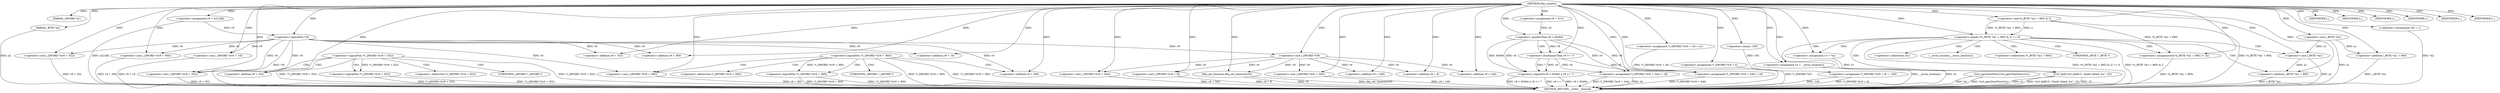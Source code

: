digraph tftp_connect {  
"1000107" [label = "(METHOD,tftp_connect)" ]
"1000257" [label = "(METHOD_RETURN,__int64 __fastcall)" ]
"1000108" [label = "(PARAM,_QWORD *a1)" ]
"1000109" [label = "(PARAM,_BYTE *a2)" ]
"1000117" [label = "(<operator>.assignment,v8 = 512)" ]
"1000120" [label = "(<operator>.assignment,v9 = a1[148])" ]
"1000126" [label = "(<operator>.logicalNot,!v9)" ]
"1000128" [label = "(IDENTIFIER,L,)" ]
"1000131" [label = "(<operator>.logicalOr,v8 > 65464 || v8 <= 7)" ]
"1000132" [label = "(<operator>.greaterThan,v8 > 65464)" ]
"1000135" [label = "(<operator>.lessEqualsThan,v8 <= 7)" ]
"1000138" [label = "(IDENTIFIER,L,)" ]
"1000140" [label = "(<operator>.logicalNot,!*(_QWORD *)(v9 + 352))" ]
"1000142" [label = "(<operator>.cast,(_QWORD *)(v9 + 352))" ]
"1000144" [label = "(<operator>.addition,v9 + 352)" ]
"1000149" [label = "(<operator>.logicalNot,!*(_QWORD *)(v9 + 352))" ]
"1000151" [label = "(<operator>.cast,(_QWORD *)(v9 + 352))" ]
"1000153" [label = "(<operator>.addition,v9 + 352)" ]
"1000156" [label = "(IDENTIFIER,L,)" ]
"1000158" [label = "(<operator>.logicalNot,!*(_QWORD *)(v9 + 360))" ]
"1000160" [label = "(<operator>.cast,(_QWORD *)(v9 + 360))" ]
"1000162" [label = "(<operator>.addition,v9 + 360)" ]
"1000167" [label = "(<operator>.logicalNot,!*(_QWORD *)(v9 + 360))" ]
"1000169" [label = "(<operator>.cast,(_QWORD *)(v9 + 360))" ]
"1000171" [label = "(<operator>.addition,v9 + 360)" ]
"1000174" [label = "(IDENTIFIER,L,)" ]
"1000175" [label = "(<operator>.assignment,*(_QWORD *)(v9 + 16) = a1)" ]
"1000177" [label = "(<operator>.cast,(_QWORD *)(v9 + 16))" ]
"1000179" [label = "(<operator>.addition,v9 + 16)" ]
"1000183" [label = "(<operator>.assignment,*(_DWORD *)v9 = 0)" ]
"1000185" [label = "(<operator>.cast,(_DWORD *)v9)" ]
"1000189" [label = "(<operator>.assignment,*(_DWORD *)(v9 + 8) = -100)" ]
"1000191" [label = "(<operator>.cast,(_DWORD *)(v9 + 8))" ]
"1000193" [label = "(<operator>.addition,v9 + 8)" ]
"1000196" [label = "(<operator>.minus,-100)" ]
"1000198" [label = "(<operator>.assignment,*(_DWORD *)(v9 + 340) = v8)" ]
"1000200" [label = "(<operator>.cast,(_DWORD *)(v9 + 340))" ]
"1000202" [label = "(<operator>.addition,v9 + 340)" ]
"1000206" [label = "(<operator>.assignment,*(_DWORD *)(v9 + 344) = v8)" ]
"1000208" [label = "(<operator>.cast,(_DWORD *)(v9 + 344))" ]
"1000210" [label = "(<operator>.addition,v9 + 344)" ]
"1000214" [label = "(tftp_set_timeouts,tftp_set_timeouts(v9))" ]
"1000217" [label = "(<operator>.equals,(*((_BYTE *)a1 + 895) & 2) == 0)" ]
"1000218" [label = "(<operator>.and,*((_BYTE *)a1 + 895) & 2)" ]
"1000220" [label = "(<operator>.addition,(_BYTE *)a1 + 895)" ]
"1000221" [label = "(<operator>.cast,(_BYTE *)a1)" ]
"1000229" [label = "(<operator>.assignment,v3 = *a1)" ]
"1000233" [label = "(<operator>.assignment,v4 = __errno_location())" ]
"1000236" [label = "(Curl_failf,Curl_failf(v3, \"bind() failed; %s\", v5))" ]
"1000240" [label = "(IDENTIFIER,L,)" ]
"1000241" [label = "(<operators>.assignmentOr,*((_BYTE *)a1 + 895) |= 2u)" ]
"1000243" [label = "(<operator>.addition,(_BYTE *)a1 + 895)" ]
"1000244" [label = "(<operator>.cast,(_BYTE *)a1)" ]
"1000249" [label = "(Curl_pgrsStartNow,Curl_pgrsStartNow(*a1))" ]
"1000252" [label = "(<operator>.assignment,*a2 = 1)" ]
"1000256" [label = "(IDENTIFIER,L,)" ]
"1000150" [label = "(<operator>.indirection,*(_QWORD *)(v9 + 352))" ]
"1000152" [label = "(UNKNOWN,_QWORD *,_QWORD *)" ]
"1000168" [label = "(<operator>.indirection,*(_QWORD *)(v9 + 360))" ]
"1000170" [label = "(UNKNOWN,_QWORD *,_QWORD *)" ]
"1000231" [label = "(<operator>.indirection,*a1)" ]
"1000235" [label = "(__errno_location,__errno_location())" ]
"1000242" [label = "(<operator>.indirection,*((_BYTE *)a1 + 895))" ]
"1000245" [label = "(UNKNOWN,_BYTE *,_BYTE *)" ]
  "1000167" -> "1000257"  [ label = "DDG: !*(_QWORD *)(v9 + 360)"] 
  "1000214" -> "1000257"  [ label = "DDG: tftp_set_timeouts(v9)"] 
  "1000140" -> "1000257"  [ label = "DDG: !*(_QWORD *)(v9 + 352)"] 
  "1000208" -> "1000257"  [ label = "DDG: v9 + 344"] 
  "1000142" -> "1000257"  [ label = "DDG: v9 + 352"] 
  "1000217" -> "1000257"  [ label = "DDG: *((_BYTE *)a1 + 895) & 2"] 
  "1000198" -> "1000257"  [ label = "DDG: *(_DWORD *)(v9 + 340)"] 
  "1000109" -> "1000257"  [ label = "DDG: a2"] 
  "1000221" -> "1000257"  [ label = "DDG: a1"] 
  "1000236" -> "1000257"  [ label = "DDG: v5"] 
  "1000243" -> "1000257"  [ label = "DDG: (_BYTE *)a1"] 
  "1000120" -> "1000257"  [ label = "DDG: a1[148]"] 
  "1000183" -> "1000257"  [ label = "DDG: *(_DWORD *)v9"] 
  "1000206" -> "1000257"  [ label = "DDG: v8"] 
  "1000244" -> "1000257"  [ label = "DDG: a1"] 
  "1000217" -> "1000257"  [ label = "DDG: (*((_BYTE *)a1 + 895) & 2) == 0"] 
  "1000220" -> "1000257"  [ label = "DDG: (_BYTE *)a1"] 
  "1000233" -> "1000257"  [ label = "DDG: v4"] 
  "1000151" -> "1000257"  [ label = "DDG: v9 + 352"] 
  "1000249" -> "1000257"  [ label = "DDG: *a1"] 
  "1000149" -> "1000257"  [ label = "DDG: *(_QWORD *)(v9 + 352)"] 
  "1000149" -> "1000257"  [ label = "DDG: !*(_QWORD *)(v9 + 352)"] 
  "1000252" -> "1000257"  [ label = "DDG: *a2"] 
  "1000236" -> "1000257"  [ label = "DDG: Curl_failf(v3, \"bind() failed; %s\", v5)"] 
  "1000158" -> "1000257"  [ label = "DDG: !*(_QWORD *)(v9 + 360)"] 
  "1000189" -> "1000257"  [ label = "DDG: *(_DWORD *)(v9 + 8)"] 
  "1000214" -> "1000257"  [ label = "DDG: v9"] 
  "1000236" -> "1000257"  [ label = "DDG: v3"] 
  "1000158" -> "1000257"  [ label = "DDG: *(_QWORD *)(v9 + 360)"] 
  "1000206" -> "1000257"  [ label = "DDG: *(_DWORD *)(v9 + 344)"] 
  "1000191" -> "1000257"  [ label = "DDG: v9 + 8"] 
  "1000131" -> "1000257"  [ label = "DDG: v8 > 65464 || v8 <= 7"] 
  "1000249" -> "1000257"  [ label = "DDG: Curl_pgrsStartNow(*a1)"] 
  "1000169" -> "1000257"  [ label = "DDG: v9 + 360"] 
  "1000131" -> "1000257"  [ label = "DDG: v8 <= 7"] 
  "1000140" -> "1000257"  [ label = "DDG: *(_QWORD *)(v9 + 352)"] 
  "1000126" -> "1000257"  [ label = "DDG: !v9"] 
  "1000241" -> "1000257"  [ label = "DDG: *((_BYTE *)a1 + 895)"] 
  "1000175" -> "1000257"  [ label = "DDG: *(_QWORD *)(v9 + 16)"] 
  "1000177" -> "1000257"  [ label = "DDG: v9 + 16"] 
  "1000189" -> "1000257"  [ label = "DDG: -100"] 
  "1000200" -> "1000257"  [ label = "DDG: v9 + 340"] 
  "1000167" -> "1000257"  [ label = "DDG: *(_QWORD *)(v9 + 360)"] 
  "1000233" -> "1000257"  [ label = "DDG: __errno_location()"] 
  "1000218" -> "1000257"  [ label = "DDG: *((_BYTE *)a1 + 895)"] 
  "1000160" -> "1000257"  [ label = "DDG: v9 + 360"] 
  "1000131" -> "1000257"  [ label = "DDG: v8 > 65464"] 
  "1000107" -> "1000108"  [ label = "DDG: "] 
  "1000107" -> "1000109"  [ label = "DDG: "] 
  "1000107" -> "1000117"  [ label = "DDG: "] 
  "1000107" -> "1000120"  [ label = "DDG: "] 
  "1000120" -> "1000126"  [ label = "DDG: v9"] 
  "1000107" -> "1000126"  [ label = "DDG: "] 
  "1000107" -> "1000128"  [ label = "DDG: "] 
  "1000132" -> "1000131"  [ label = "DDG: v8"] 
  "1000132" -> "1000131"  [ label = "DDG: 65464"] 
  "1000117" -> "1000132"  [ label = "DDG: v8"] 
  "1000107" -> "1000132"  [ label = "DDG: "] 
  "1000135" -> "1000131"  [ label = "DDG: v8"] 
  "1000135" -> "1000131"  [ label = "DDG: 7"] 
  "1000132" -> "1000135"  [ label = "DDG: v8"] 
  "1000107" -> "1000135"  [ label = "DDG: "] 
  "1000107" -> "1000138"  [ label = "DDG: "] 
  "1000126" -> "1000142"  [ label = "DDG: v9"] 
  "1000107" -> "1000142"  [ label = "DDG: "] 
  "1000126" -> "1000144"  [ label = "DDG: v9"] 
  "1000107" -> "1000144"  [ label = "DDG: "] 
  "1000140" -> "1000149"  [ label = "DDG: *(_QWORD *)(v9 + 352)"] 
  "1000107" -> "1000151"  [ label = "DDG: "] 
  "1000126" -> "1000151"  [ label = "DDG: v9"] 
  "1000107" -> "1000153"  [ label = "DDG: "] 
  "1000126" -> "1000153"  [ label = "DDG: v9"] 
  "1000107" -> "1000156"  [ label = "DDG: "] 
  "1000107" -> "1000160"  [ label = "DDG: "] 
  "1000126" -> "1000160"  [ label = "DDG: v9"] 
  "1000107" -> "1000162"  [ label = "DDG: "] 
  "1000126" -> "1000162"  [ label = "DDG: v9"] 
  "1000158" -> "1000167"  [ label = "DDG: *(_QWORD *)(v9 + 360)"] 
  "1000107" -> "1000169"  [ label = "DDG: "] 
  "1000126" -> "1000169"  [ label = "DDG: v9"] 
  "1000107" -> "1000171"  [ label = "DDG: "] 
  "1000126" -> "1000171"  [ label = "DDG: v9"] 
  "1000107" -> "1000174"  [ label = "DDG: "] 
  "1000107" -> "1000175"  [ label = "DDG: "] 
  "1000107" -> "1000177"  [ label = "DDG: "] 
  "1000126" -> "1000177"  [ label = "DDG: v9"] 
  "1000107" -> "1000179"  [ label = "DDG: "] 
  "1000126" -> "1000179"  [ label = "DDG: v9"] 
  "1000107" -> "1000183"  [ label = "DDG: "] 
  "1000107" -> "1000185"  [ label = "DDG: "] 
  "1000126" -> "1000185"  [ label = "DDG: v9"] 
  "1000196" -> "1000189"  [ label = "DDG: 100"] 
  "1000185" -> "1000191"  [ label = "DDG: v9"] 
  "1000107" -> "1000191"  [ label = "DDG: "] 
  "1000185" -> "1000193"  [ label = "DDG: v9"] 
  "1000107" -> "1000193"  [ label = "DDG: "] 
  "1000107" -> "1000196"  [ label = "DDG: "] 
  "1000135" -> "1000198"  [ label = "DDG: v8"] 
  "1000132" -> "1000198"  [ label = "DDG: v8"] 
  "1000107" -> "1000198"  [ label = "DDG: "] 
  "1000107" -> "1000200"  [ label = "DDG: "] 
  "1000185" -> "1000200"  [ label = "DDG: v9"] 
  "1000107" -> "1000202"  [ label = "DDG: "] 
  "1000185" -> "1000202"  [ label = "DDG: v9"] 
  "1000107" -> "1000206"  [ label = "DDG: "] 
  "1000135" -> "1000206"  [ label = "DDG: v8"] 
  "1000132" -> "1000206"  [ label = "DDG: v8"] 
  "1000107" -> "1000208"  [ label = "DDG: "] 
  "1000185" -> "1000208"  [ label = "DDG: v9"] 
  "1000107" -> "1000210"  [ label = "DDG: "] 
  "1000185" -> "1000210"  [ label = "DDG: v9"] 
  "1000107" -> "1000214"  [ label = "DDG: "] 
  "1000185" -> "1000214"  [ label = "DDG: v9"] 
  "1000218" -> "1000217"  [ label = "DDG: *((_BYTE *)a1 + 895)"] 
  "1000218" -> "1000217"  [ label = "DDG: 2"] 
  "1000221" -> "1000220"  [ label = "DDG: a1"] 
  "1000107" -> "1000221"  [ label = "DDG: "] 
  "1000107" -> "1000220"  [ label = "DDG: "] 
  "1000107" -> "1000218"  [ label = "DDG: "] 
  "1000107" -> "1000217"  [ label = "DDG: "] 
  "1000107" -> "1000229"  [ label = "DDG: "] 
  "1000107" -> "1000233"  [ label = "DDG: "] 
  "1000229" -> "1000236"  [ label = "DDG: v3"] 
  "1000107" -> "1000236"  [ label = "DDG: "] 
  "1000107" -> "1000240"  [ label = "DDG: "] 
  "1000107" -> "1000241"  [ label = "DDG: "] 
  "1000218" -> "1000241"  [ label = "DDG: *((_BYTE *)a1 + 895)"] 
  "1000244" -> "1000243"  [ label = "DDG: a1"] 
  "1000221" -> "1000244"  [ label = "DDG: a1"] 
  "1000107" -> "1000244"  [ label = "DDG: "] 
  "1000107" -> "1000243"  [ label = "DDG: "] 
  "1000107" -> "1000252"  [ label = "DDG: "] 
  "1000107" -> "1000256"  [ label = "DDG: "] 
  "1000132" -> "1000135"  [ label = "CDG: "] 
  "1000140" -> "1000153"  [ label = "CDG: "] 
  "1000140" -> "1000152"  [ label = "CDG: "] 
  "1000140" -> "1000151"  [ label = "CDG: "] 
  "1000140" -> "1000150"  [ label = "CDG: "] 
  "1000140" -> "1000149"  [ label = "CDG: "] 
  "1000158" -> "1000171"  [ label = "CDG: "] 
  "1000158" -> "1000170"  [ label = "CDG: "] 
  "1000158" -> "1000169"  [ label = "CDG: "] 
  "1000158" -> "1000168"  [ label = "CDG: "] 
  "1000158" -> "1000167"  [ label = "CDG: "] 
  "1000217" -> "1000236"  [ label = "CDG: "] 
  "1000217" -> "1000235"  [ label = "CDG: "] 
  "1000217" -> "1000233"  [ label = "CDG: "] 
  "1000217" -> "1000231"  [ label = "CDG: "] 
  "1000217" -> "1000229"  [ label = "CDG: "] 
  "1000217" -> "1000245"  [ label = "CDG: "] 
  "1000217" -> "1000244"  [ label = "CDG: "] 
  "1000217" -> "1000243"  [ label = "CDG: "] 
  "1000217" -> "1000242"  [ label = "CDG: "] 
  "1000217" -> "1000241"  [ label = "CDG: "] 
}
